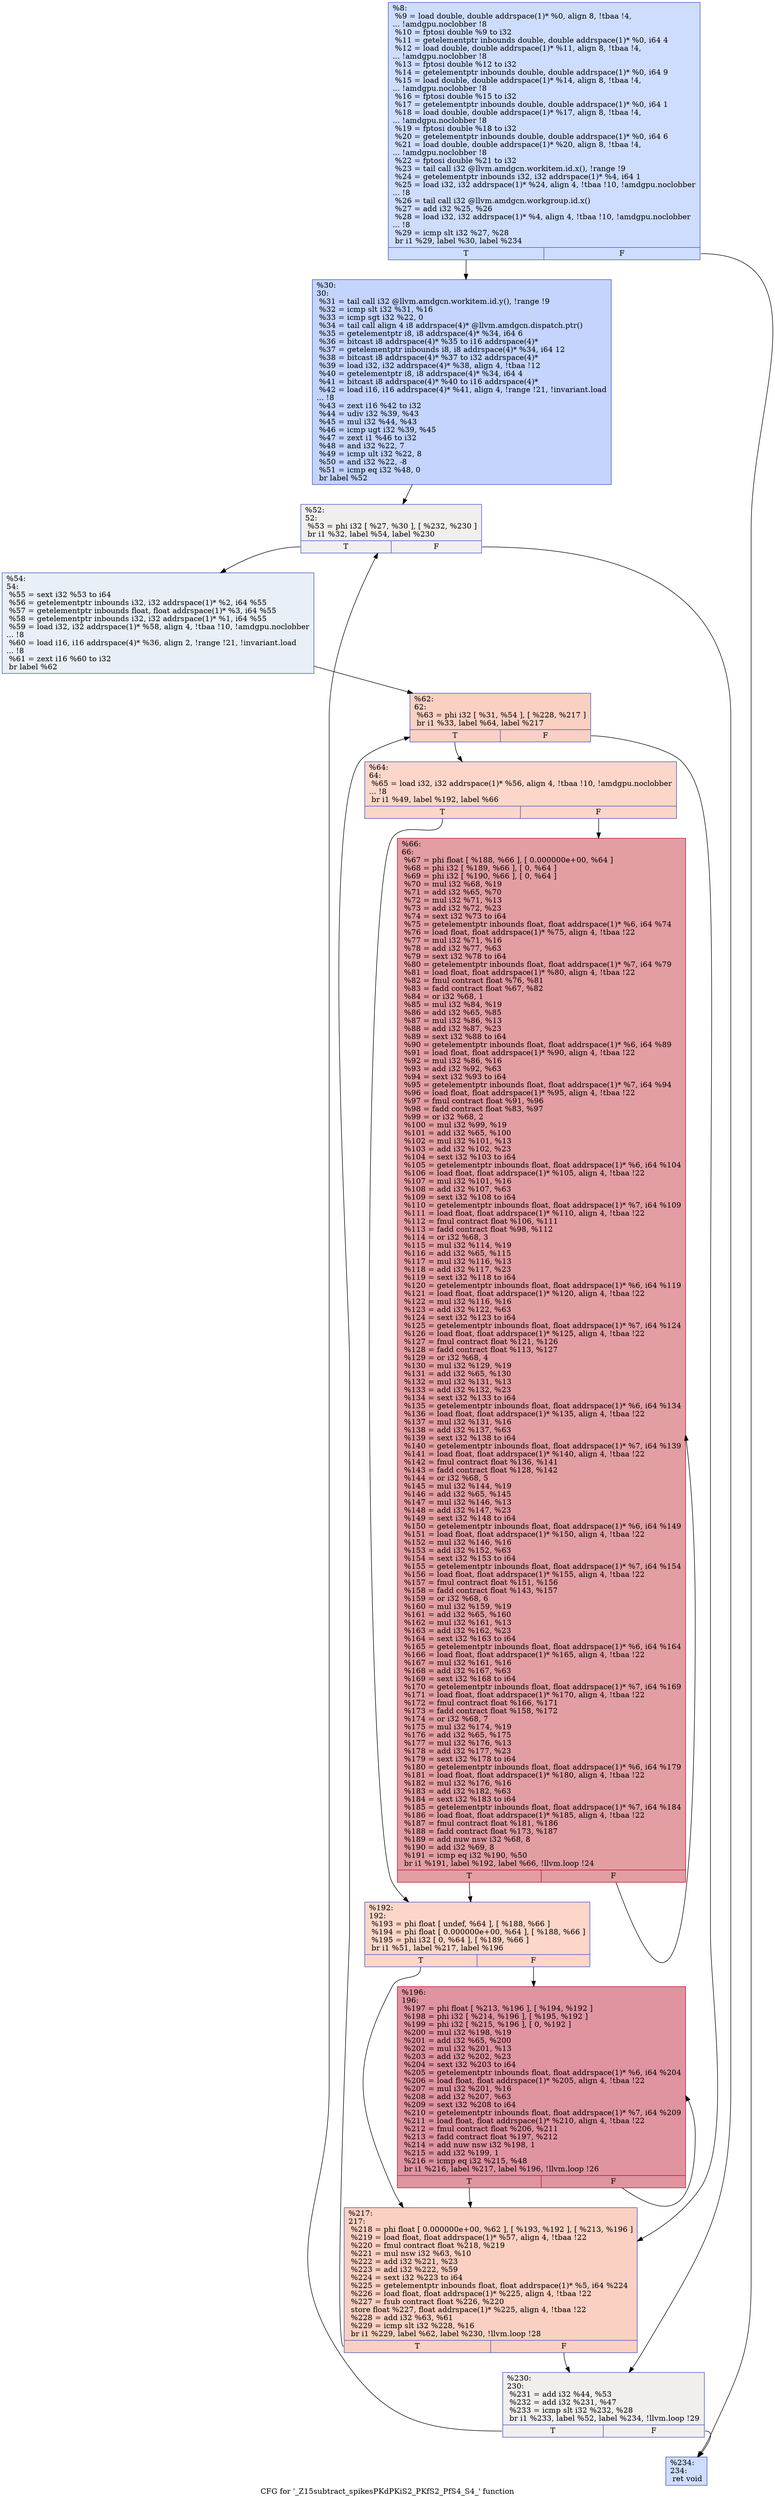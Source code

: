 digraph "CFG for '_Z15subtract_spikesPKdPKiS2_PKfS2_PfS4_S4_' function" {
	label="CFG for '_Z15subtract_spikesPKdPKiS2_PKfS2_PfS4_S4_' function";

	Node0x49b9ac0 [shape=record,color="#3d50c3ff", style=filled, fillcolor="#8fb1fe70",label="{%8:\l  %9 = load double, double addrspace(1)* %0, align 8, !tbaa !4,\l... !amdgpu.noclobber !8\l  %10 = fptosi double %9 to i32\l  %11 = getelementptr inbounds double, double addrspace(1)* %0, i64 4\l  %12 = load double, double addrspace(1)* %11, align 8, !tbaa !4,\l... !amdgpu.noclobber !8\l  %13 = fptosi double %12 to i32\l  %14 = getelementptr inbounds double, double addrspace(1)* %0, i64 9\l  %15 = load double, double addrspace(1)* %14, align 8, !tbaa !4,\l... !amdgpu.noclobber !8\l  %16 = fptosi double %15 to i32\l  %17 = getelementptr inbounds double, double addrspace(1)* %0, i64 1\l  %18 = load double, double addrspace(1)* %17, align 8, !tbaa !4,\l... !amdgpu.noclobber !8\l  %19 = fptosi double %18 to i32\l  %20 = getelementptr inbounds double, double addrspace(1)* %0, i64 6\l  %21 = load double, double addrspace(1)* %20, align 8, !tbaa !4,\l... !amdgpu.noclobber !8\l  %22 = fptosi double %21 to i32\l  %23 = tail call i32 @llvm.amdgcn.workitem.id.x(), !range !9\l  %24 = getelementptr inbounds i32, i32 addrspace(1)* %4, i64 1\l  %25 = load i32, i32 addrspace(1)* %24, align 4, !tbaa !10, !amdgpu.noclobber\l... !8\l  %26 = tail call i32 @llvm.amdgcn.workgroup.id.x()\l  %27 = add i32 %25, %26\l  %28 = load i32, i32 addrspace(1)* %4, align 4, !tbaa !10, !amdgpu.noclobber\l... !8\l  %29 = icmp slt i32 %27, %28\l  br i1 %29, label %30, label %234\l|{<s0>T|<s1>F}}"];
	Node0x49b9ac0:s0 -> Node0x49bd3c0;
	Node0x49b9ac0:s1 -> Node0x49bd450;
	Node0x49bd3c0 [shape=record,color="#3d50c3ff", style=filled, fillcolor="#7a9df870",label="{%30:\l30:                                               \l  %31 = tail call i32 @llvm.amdgcn.workitem.id.y(), !range !9\l  %32 = icmp slt i32 %31, %16\l  %33 = icmp sgt i32 %22, 0\l  %34 = tail call align 4 i8 addrspace(4)* @llvm.amdgcn.dispatch.ptr()\l  %35 = getelementptr i8, i8 addrspace(4)* %34, i64 6\l  %36 = bitcast i8 addrspace(4)* %35 to i16 addrspace(4)*\l  %37 = getelementptr inbounds i8, i8 addrspace(4)* %34, i64 12\l  %38 = bitcast i8 addrspace(4)* %37 to i32 addrspace(4)*\l  %39 = load i32, i32 addrspace(4)* %38, align 4, !tbaa !12\l  %40 = getelementptr i8, i8 addrspace(4)* %34, i64 4\l  %41 = bitcast i8 addrspace(4)* %40 to i16 addrspace(4)*\l  %42 = load i16, i16 addrspace(4)* %41, align 4, !range !21, !invariant.load\l... !8\l  %43 = zext i16 %42 to i32\l  %44 = udiv i32 %39, %43\l  %45 = mul i32 %44, %43\l  %46 = icmp ugt i32 %39, %45\l  %47 = zext i1 %46 to i32\l  %48 = and i32 %22, 7\l  %49 = icmp ult i32 %22, 8\l  %50 = and i32 %22, -8\l  %51 = icmp eq i32 %48, 0\l  br label %52\l}"];
	Node0x49bd3c0 -> Node0x49bee60;
	Node0x49bee60 [shape=record,color="#3d50c3ff", style=filled, fillcolor="#e0dbd870",label="{%52:\l52:                                               \l  %53 = phi i32 [ %27, %30 ], [ %232, %230 ]\l  br i1 %32, label %54, label %230\l|{<s0>T|<s1>F}}"];
	Node0x49bee60:s0 -> Node0x49bf0d0;
	Node0x49bee60:s1 -> Node0x49bef90;
	Node0x49bf0d0 [shape=record,color="#3d50c3ff", style=filled, fillcolor="#cedaeb70",label="{%54:\l54:                                               \l  %55 = sext i32 %53 to i64\l  %56 = getelementptr inbounds i32, i32 addrspace(1)* %2, i64 %55\l  %57 = getelementptr inbounds float, float addrspace(1)* %3, i64 %55\l  %58 = getelementptr inbounds i32, i32 addrspace(1)* %1, i64 %55\l  %59 = load i32, i32 addrspace(1)* %58, align 4, !tbaa !10, !amdgpu.noclobber\l... !8\l  %60 = load i16, i16 addrspace(4)* %36, align 2, !range !21, !invariant.load\l... !8\l  %61 = zext i16 %60 to i32\l  br label %62\l}"];
	Node0x49bf0d0 -> Node0x49bfc30;
	Node0x49bfc30 [shape=record,color="#3d50c3ff", style=filled, fillcolor="#f3947570",label="{%62:\l62:                                               \l  %63 = phi i32 [ %31, %54 ], [ %228, %217 ]\l  br i1 %33, label %64, label %217\l|{<s0>T|<s1>F}}"];
	Node0x49bfc30:s0 -> Node0x49bfe70;
	Node0x49bfc30:s1 -> Node0x49bfd30;
	Node0x49bfe70 [shape=record,color="#3d50c3ff", style=filled, fillcolor="#f6a38570",label="{%64:\l64:                                               \l  %65 = load i32, i32 addrspace(1)* %56, align 4, !tbaa !10, !amdgpu.noclobber\l... !8\l  br i1 %49, label %192, label %66\l|{<s0>T|<s1>F}}"];
	Node0x49bfe70:s0 -> Node0x49bdeb0;
	Node0x49bfe70:s1 -> Node0x49bdf40;
	Node0x49bdf40 [shape=record,color="#b70d28ff", style=filled, fillcolor="#be242e70",label="{%66:\l66:                                               \l  %67 = phi float [ %188, %66 ], [ 0.000000e+00, %64 ]\l  %68 = phi i32 [ %189, %66 ], [ 0, %64 ]\l  %69 = phi i32 [ %190, %66 ], [ 0, %64 ]\l  %70 = mul i32 %68, %19\l  %71 = add i32 %65, %70\l  %72 = mul i32 %71, %13\l  %73 = add i32 %72, %23\l  %74 = sext i32 %73 to i64\l  %75 = getelementptr inbounds float, float addrspace(1)* %6, i64 %74\l  %76 = load float, float addrspace(1)* %75, align 4, !tbaa !22\l  %77 = mul i32 %71, %16\l  %78 = add i32 %77, %63\l  %79 = sext i32 %78 to i64\l  %80 = getelementptr inbounds float, float addrspace(1)* %7, i64 %79\l  %81 = load float, float addrspace(1)* %80, align 4, !tbaa !22\l  %82 = fmul contract float %76, %81\l  %83 = fadd contract float %67, %82\l  %84 = or i32 %68, 1\l  %85 = mul i32 %84, %19\l  %86 = add i32 %65, %85\l  %87 = mul i32 %86, %13\l  %88 = add i32 %87, %23\l  %89 = sext i32 %88 to i64\l  %90 = getelementptr inbounds float, float addrspace(1)* %6, i64 %89\l  %91 = load float, float addrspace(1)* %90, align 4, !tbaa !22\l  %92 = mul i32 %86, %16\l  %93 = add i32 %92, %63\l  %94 = sext i32 %93 to i64\l  %95 = getelementptr inbounds float, float addrspace(1)* %7, i64 %94\l  %96 = load float, float addrspace(1)* %95, align 4, !tbaa !22\l  %97 = fmul contract float %91, %96\l  %98 = fadd contract float %83, %97\l  %99 = or i32 %68, 2\l  %100 = mul i32 %99, %19\l  %101 = add i32 %65, %100\l  %102 = mul i32 %101, %13\l  %103 = add i32 %102, %23\l  %104 = sext i32 %103 to i64\l  %105 = getelementptr inbounds float, float addrspace(1)* %6, i64 %104\l  %106 = load float, float addrspace(1)* %105, align 4, !tbaa !22\l  %107 = mul i32 %101, %16\l  %108 = add i32 %107, %63\l  %109 = sext i32 %108 to i64\l  %110 = getelementptr inbounds float, float addrspace(1)* %7, i64 %109\l  %111 = load float, float addrspace(1)* %110, align 4, !tbaa !22\l  %112 = fmul contract float %106, %111\l  %113 = fadd contract float %98, %112\l  %114 = or i32 %68, 3\l  %115 = mul i32 %114, %19\l  %116 = add i32 %65, %115\l  %117 = mul i32 %116, %13\l  %118 = add i32 %117, %23\l  %119 = sext i32 %118 to i64\l  %120 = getelementptr inbounds float, float addrspace(1)* %6, i64 %119\l  %121 = load float, float addrspace(1)* %120, align 4, !tbaa !22\l  %122 = mul i32 %116, %16\l  %123 = add i32 %122, %63\l  %124 = sext i32 %123 to i64\l  %125 = getelementptr inbounds float, float addrspace(1)* %7, i64 %124\l  %126 = load float, float addrspace(1)* %125, align 4, !tbaa !22\l  %127 = fmul contract float %121, %126\l  %128 = fadd contract float %113, %127\l  %129 = or i32 %68, 4\l  %130 = mul i32 %129, %19\l  %131 = add i32 %65, %130\l  %132 = mul i32 %131, %13\l  %133 = add i32 %132, %23\l  %134 = sext i32 %133 to i64\l  %135 = getelementptr inbounds float, float addrspace(1)* %6, i64 %134\l  %136 = load float, float addrspace(1)* %135, align 4, !tbaa !22\l  %137 = mul i32 %131, %16\l  %138 = add i32 %137, %63\l  %139 = sext i32 %138 to i64\l  %140 = getelementptr inbounds float, float addrspace(1)* %7, i64 %139\l  %141 = load float, float addrspace(1)* %140, align 4, !tbaa !22\l  %142 = fmul contract float %136, %141\l  %143 = fadd contract float %128, %142\l  %144 = or i32 %68, 5\l  %145 = mul i32 %144, %19\l  %146 = add i32 %65, %145\l  %147 = mul i32 %146, %13\l  %148 = add i32 %147, %23\l  %149 = sext i32 %148 to i64\l  %150 = getelementptr inbounds float, float addrspace(1)* %6, i64 %149\l  %151 = load float, float addrspace(1)* %150, align 4, !tbaa !22\l  %152 = mul i32 %146, %16\l  %153 = add i32 %152, %63\l  %154 = sext i32 %153 to i64\l  %155 = getelementptr inbounds float, float addrspace(1)* %7, i64 %154\l  %156 = load float, float addrspace(1)* %155, align 4, !tbaa !22\l  %157 = fmul contract float %151, %156\l  %158 = fadd contract float %143, %157\l  %159 = or i32 %68, 6\l  %160 = mul i32 %159, %19\l  %161 = add i32 %65, %160\l  %162 = mul i32 %161, %13\l  %163 = add i32 %162, %23\l  %164 = sext i32 %163 to i64\l  %165 = getelementptr inbounds float, float addrspace(1)* %6, i64 %164\l  %166 = load float, float addrspace(1)* %165, align 4, !tbaa !22\l  %167 = mul i32 %161, %16\l  %168 = add i32 %167, %63\l  %169 = sext i32 %168 to i64\l  %170 = getelementptr inbounds float, float addrspace(1)* %7, i64 %169\l  %171 = load float, float addrspace(1)* %170, align 4, !tbaa !22\l  %172 = fmul contract float %166, %171\l  %173 = fadd contract float %158, %172\l  %174 = or i32 %68, 7\l  %175 = mul i32 %174, %19\l  %176 = add i32 %65, %175\l  %177 = mul i32 %176, %13\l  %178 = add i32 %177, %23\l  %179 = sext i32 %178 to i64\l  %180 = getelementptr inbounds float, float addrspace(1)* %6, i64 %179\l  %181 = load float, float addrspace(1)* %180, align 4, !tbaa !22\l  %182 = mul i32 %176, %16\l  %183 = add i32 %182, %63\l  %184 = sext i32 %183 to i64\l  %185 = getelementptr inbounds float, float addrspace(1)* %7, i64 %184\l  %186 = load float, float addrspace(1)* %185, align 4, !tbaa !22\l  %187 = fmul contract float %181, %186\l  %188 = fadd contract float %173, %187\l  %189 = add nuw nsw i32 %68, 8\l  %190 = add i32 %69, 8\l  %191 = icmp eq i32 %190, %50\l  br i1 %191, label %192, label %66, !llvm.loop !24\l|{<s0>T|<s1>F}}"];
	Node0x49bdf40:s0 -> Node0x49bdeb0;
	Node0x49bdf40:s1 -> Node0x49bdf40;
	Node0x49bdeb0 [shape=record,color="#3d50c3ff", style=filled, fillcolor="#f6a38570",label="{%192:\l192:                                              \l  %193 = phi float [ undef, %64 ], [ %188, %66 ]\l  %194 = phi float [ 0.000000e+00, %64 ], [ %188, %66 ]\l  %195 = phi i32 [ 0, %64 ], [ %189, %66 ]\l  br i1 %51, label %217, label %196\l|{<s0>T|<s1>F}}"];
	Node0x49bdeb0:s0 -> Node0x49bfd30;
	Node0x49bdeb0:s1 -> Node0x49c6700;
	Node0x49c6700 [shape=record,color="#b70d28ff", style=filled, fillcolor="#b70d2870",label="{%196:\l196:                                              \l  %197 = phi float [ %213, %196 ], [ %194, %192 ]\l  %198 = phi i32 [ %214, %196 ], [ %195, %192 ]\l  %199 = phi i32 [ %215, %196 ], [ 0, %192 ]\l  %200 = mul i32 %198, %19\l  %201 = add i32 %65, %200\l  %202 = mul i32 %201, %13\l  %203 = add i32 %202, %23\l  %204 = sext i32 %203 to i64\l  %205 = getelementptr inbounds float, float addrspace(1)* %6, i64 %204\l  %206 = load float, float addrspace(1)* %205, align 4, !tbaa !22\l  %207 = mul i32 %201, %16\l  %208 = add i32 %207, %63\l  %209 = sext i32 %208 to i64\l  %210 = getelementptr inbounds float, float addrspace(1)* %7, i64 %209\l  %211 = load float, float addrspace(1)* %210, align 4, !tbaa !22\l  %212 = fmul contract float %206, %211\l  %213 = fadd contract float %197, %212\l  %214 = add nuw nsw i32 %198, 1\l  %215 = add i32 %199, 1\l  %216 = icmp eq i32 %215, %48\l  br i1 %216, label %217, label %196, !llvm.loop !26\l|{<s0>T|<s1>F}}"];
	Node0x49c6700:s0 -> Node0x49bfd30;
	Node0x49c6700:s1 -> Node0x49c6700;
	Node0x49bfd30 [shape=record,color="#3d50c3ff", style=filled, fillcolor="#f3947570",label="{%217:\l217:                                              \l  %218 = phi float [ 0.000000e+00, %62 ], [ %193, %192 ], [ %213, %196 ]\l  %219 = load float, float addrspace(1)* %57, align 4, !tbaa !22\l  %220 = fmul contract float %218, %219\l  %221 = mul nsw i32 %63, %10\l  %222 = add i32 %221, %23\l  %223 = add i32 %222, %59\l  %224 = sext i32 %223 to i64\l  %225 = getelementptr inbounds float, float addrspace(1)* %5, i64 %224\l  %226 = load float, float addrspace(1)* %225, align 4, !tbaa !22\l  %227 = fsub contract float %226, %220\l  store float %227, float addrspace(1)* %225, align 4, !tbaa !22\l  %228 = add i32 %63, %61\l  %229 = icmp slt i32 %228, %16\l  br i1 %229, label %62, label %230, !llvm.loop !28\l|{<s0>T|<s1>F}}"];
	Node0x49bfd30:s0 -> Node0x49bfc30;
	Node0x49bfd30:s1 -> Node0x49bef90;
	Node0x49bef90 [shape=record,color="#3d50c3ff", style=filled, fillcolor="#e0dbd870",label="{%230:\l230:                                              \l  %231 = add i32 %44, %53\l  %232 = add i32 %231, %47\l  %233 = icmp slt i32 %232, %28\l  br i1 %233, label %52, label %234, !llvm.loop !29\l|{<s0>T|<s1>F}}"];
	Node0x49bef90:s0 -> Node0x49bee60;
	Node0x49bef90:s1 -> Node0x49bd450;
	Node0x49bd450 [shape=record,color="#3d50c3ff", style=filled, fillcolor="#8fb1fe70",label="{%234:\l234:                                              \l  ret void\l}"];
}
